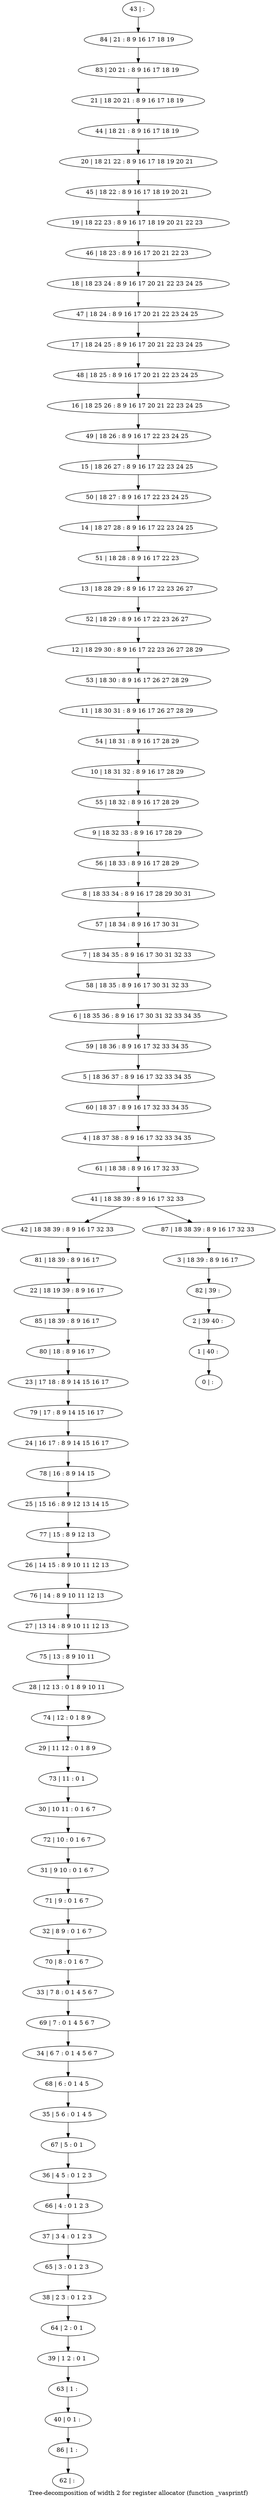 digraph G {
graph [label="Tree-decomposition of width 2 for register allocator (function _vasprintf)"]
0[label="0 | : "];
1[label="1 | 40 : "];
2[label="2 | 39 40 : "];
3[label="3 | 18 39 : 8 9 16 17 "];
4[label="4 | 18 37 38 : 8 9 16 17 32 33 34 35 "];
5[label="5 | 18 36 37 : 8 9 16 17 32 33 34 35 "];
6[label="6 | 18 35 36 : 8 9 16 17 30 31 32 33 34 35 "];
7[label="7 | 18 34 35 : 8 9 16 17 30 31 32 33 "];
8[label="8 | 18 33 34 : 8 9 16 17 28 29 30 31 "];
9[label="9 | 18 32 33 : 8 9 16 17 28 29 "];
10[label="10 | 18 31 32 : 8 9 16 17 28 29 "];
11[label="11 | 18 30 31 : 8 9 16 17 26 27 28 29 "];
12[label="12 | 18 29 30 : 8 9 16 17 22 23 26 27 28 29 "];
13[label="13 | 18 28 29 : 8 9 16 17 22 23 26 27 "];
14[label="14 | 18 27 28 : 8 9 16 17 22 23 24 25 "];
15[label="15 | 18 26 27 : 8 9 16 17 22 23 24 25 "];
16[label="16 | 18 25 26 : 8 9 16 17 20 21 22 23 24 25 "];
17[label="17 | 18 24 25 : 8 9 16 17 20 21 22 23 24 25 "];
18[label="18 | 18 23 24 : 8 9 16 17 20 21 22 23 24 25 "];
19[label="19 | 18 22 23 : 8 9 16 17 18 19 20 21 22 23 "];
20[label="20 | 18 21 22 : 8 9 16 17 18 19 20 21 "];
21[label="21 | 18 20 21 : 8 9 16 17 18 19 "];
22[label="22 | 18 19 39 : 8 9 16 17 "];
23[label="23 | 17 18 : 8 9 14 15 16 17 "];
24[label="24 | 16 17 : 8 9 14 15 16 17 "];
25[label="25 | 15 16 : 8 9 12 13 14 15 "];
26[label="26 | 14 15 : 8 9 10 11 12 13 "];
27[label="27 | 13 14 : 8 9 10 11 12 13 "];
28[label="28 | 12 13 : 0 1 8 9 10 11 "];
29[label="29 | 11 12 : 0 1 8 9 "];
30[label="30 | 10 11 : 0 1 6 7 "];
31[label="31 | 9 10 : 0 1 6 7 "];
32[label="32 | 8 9 : 0 1 6 7 "];
33[label="33 | 7 8 : 0 1 4 5 6 7 "];
34[label="34 | 6 7 : 0 1 4 5 6 7 "];
35[label="35 | 5 6 : 0 1 4 5 "];
36[label="36 | 4 5 : 0 1 2 3 "];
37[label="37 | 3 4 : 0 1 2 3 "];
38[label="38 | 2 3 : 0 1 2 3 "];
39[label="39 | 1 2 : 0 1 "];
40[label="40 | 0 1 : "];
41[label="41 | 18 38 39 : 8 9 16 17 32 33 "];
42[label="42 | 18 38 39 : 8 9 16 17 32 33 "];
43[label="43 | : "];
44[label="44 | 18 21 : 8 9 16 17 18 19 "];
45[label="45 | 18 22 : 8 9 16 17 18 19 20 21 "];
46[label="46 | 18 23 : 8 9 16 17 20 21 22 23 "];
47[label="47 | 18 24 : 8 9 16 17 20 21 22 23 24 25 "];
48[label="48 | 18 25 : 8 9 16 17 20 21 22 23 24 25 "];
49[label="49 | 18 26 : 8 9 16 17 22 23 24 25 "];
50[label="50 | 18 27 : 8 9 16 17 22 23 24 25 "];
51[label="51 | 18 28 : 8 9 16 17 22 23 "];
52[label="52 | 18 29 : 8 9 16 17 22 23 26 27 "];
53[label="53 | 18 30 : 8 9 16 17 26 27 28 29 "];
54[label="54 | 18 31 : 8 9 16 17 28 29 "];
55[label="55 | 18 32 : 8 9 16 17 28 29 "];
56[label="56 | 18 33 : 8 9 16 17 28 29 "];
57[label="57 | 18 34 : 8 9 16 17 30 31 "];
58[label="58 | 18 35 : 8 9 16 17 30 31 32 33 "];
59[label="59 | 18 36 : 8 9 16 17 32 33 34 35 "];
60[label="60 | 18 37 : 8 9 16 17 32 33 34 35 "];
61[label="61 | 18 38 : 8 9 16 17 32 33 "];
62[label="62 | : "];
63[label="63 | 1 : "];
64[label="64 | 2 : 0 1 "];
65[label="65 | 3 : 0 1 2 3 "];
66[label="66 | 4 : 0 1 2 3 "];
67[label="67 | 5 : 0 1 "];
68[label="68 | 6 : 0 1 4 5 "];
69[label="69 | 7 : 0 1 4 5 6 7 "];
70[label="70 | 8 : 0 1 6 7 "];
71[label="71 | 9 : 0 1 6 7 "];
72[label="72 | 10 : 0 1 6 7 "];
73[label="73 | 11 : 0 1 "];
74[label="74 | 12 : 0 1 8 9 "];
75[label="75 | 13 : 8 9 10 11 "];
76[label="76 | 14 : 8 9 10 11 12 13 "];
77[label="77 | 15 : 8 9 12 13 "];
78[label="78 | 16 : 8 9 14 15 "];
79[label="79 | 17 : 8 9 14 15 16 17 "];
80[label="80 | 18 : 8 9 16 17 "];
81[label="81 | 18 39 : 8 9 16 17 "];
82[label="82 | 39 : "];
83[label="83 | 20 21 : 8 9 16 17 18 19 "];
84[label="84 | 21 : 8 9 16 17 18 19 "];
85[label="85 | 18 39 : 8 9 16 17 "];
86[label="86 | 1 : "];
87[label="87 | 18 38 39 : 8 9 16 17 32 33 "];
63->40 ;
39->63 ;
64->39 ;
38->64 ;
65->38 ;
37->65 ;
66->37 ;
36->66 ;
67->36 ;
35->67 ;
68->35 ;
34->68 ;
69->34 ;
33->69 ;
70->33 ;
32->70 ;
71->32 ;
31->71 ;
72->31 ;
30->72 ;
73->30 ;
29->73 ;
74->29 ;
28->74 ;
75->28 ;
27->75 ;
76->27 ;
26->76 ;
77->26 ;
25->77 ;
78->25 ;
24->78 ;
79->24 ;
23->79 ;
80->23 ;
81->22 ;
42->81 ;
85->80 ;
22->85 ;
86->62 ;
40->86 ;
43->84 ;
84->83 ;
83->21 ;
21->44 ;
44->20 ;
20->45 ;
45->19 ;
19->46 ;
46->18 ;
18->47 ;
47->17 ;
17->48 ;
48->16 ;
16->49 ;
49->15 ;
15->50 ;
50->14 ;
14->51 ;
51->13 ;
13->52 ;
52->12 ;
12->53 ;
53->11 ;
11->54 ;
54->10 ;
10->55 ;
55->9 ;
9->56 ;
56->8 ;
8->57 ;
57->7 ;
7->58 ;
58->6 ;
6->59 ;
59->5 ;
5->60 ;
60->4 ;
4->61 ;
61->41 ;
3->82 ;
82->2 ;
2->1 ;
1->0 ;
87->3 ;
41->42 ;
41->87 ;
}
